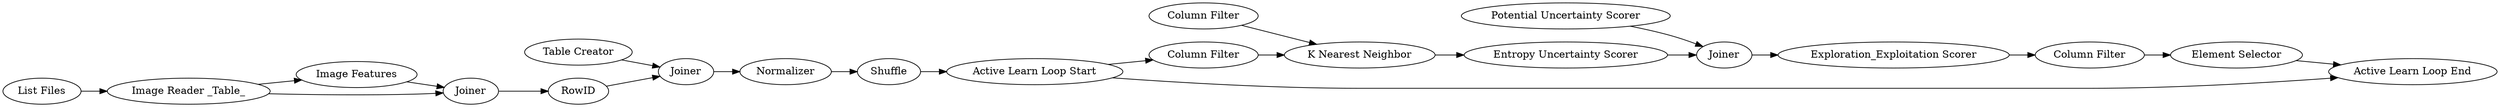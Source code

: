 digraph {
	"1652987845503914513_179" [label="Active Learn Loop Start"]
	"-6778156081537395205_170" [label="Image Reader _Table_"]
	"1652987845503914513_196" [label="Active Learn Loop End"]
	"-5762069953361699604_189" [label="Potential Uncertainty Scorer"]
	"-6778156081537395205_165" [label=Normalizer]
	"-6778156081537395205_169" [label="List Files"]
	"-6778156081537395205_146" [label="Image Features"]
	"-3367160740932753635_189" [label="Column Filter"]
	"-6778156081537395205_160" [label=Joiner]
	"-8190242362709421941_192" [label="Exploration_Exploitation Scorer"]
	"-6778156081537395205_159" [label="Table Creator"]
	"-3367160740932753635_191" [label="K Nearest Neighbor"]
	"-6778156081537395205_172" [label=Shuffle]
	"-8190242362709421941_190" [label=Joiner]
	"1652987845503914513_193" [label="Element Selector"]
	"-3367160740932753635_190" [label="Column Filter"]
	"-3367160740932753635_188" [label="Entropy Uncertainty Scorer"]
	"-8190242362709421941_196" [label="Column Filter"]
	"-6778156081537395205_147" [label=Joiner]
	"-6778156081537395205_153" [label=RowID]
	"-6778156081537395205_170" -> "-6778156081537395205_146"
	"-6778156081537395205_169" -> "-6778156081537395205_170"
	"-8190242362709421941_192" -> "-8190242362709421941_196"
	"-5762069953361699604_189" -> "-8190242362709421941_190"
	"-3367160740932753635_190" -> "-3367160740932753635_191"
	"1652987845503914513_193" -> "1652987845503914513_196"
	"1652987845503914513_179" -> "1652987845503914513_196"
	"-6778156081537395205_147" -> "-6778156081537395205_153"
	"-6778156081537395205_160" -> "-6778156081537395205_165"
	"-3367160740932753635_191" -> "-3367160740932753635_188"
	"-8190242362709421941_196" -> "1652987845503914513_193"
	"-6778156081537395205_165" -> "-6778156081537395205_172"
	"-3367160740932753635_188" -> "-8190242362709421941_190"
	"-6778156081537395205_170" -> "-6778156081537395205_147"
	"-8190242362709421941_190" -> "-8190242362709421941_192"
	"-6778156081537395205_159" -> "-6778156081537395205_160"
	"1652987845503914513_179" -> "-3367160740932753635_189"
	"-3367160740932753635_189" -> "-3367160740932753635_191"
	"-6778156081537395205_146" -> "-6778156081537395205_147"
	"-6778156081537395205_172" -> "1652987845503914513_179"
	"-6778156081537395205_153" -> "-6778156081537395205_160"
	rankdir=LR
}
